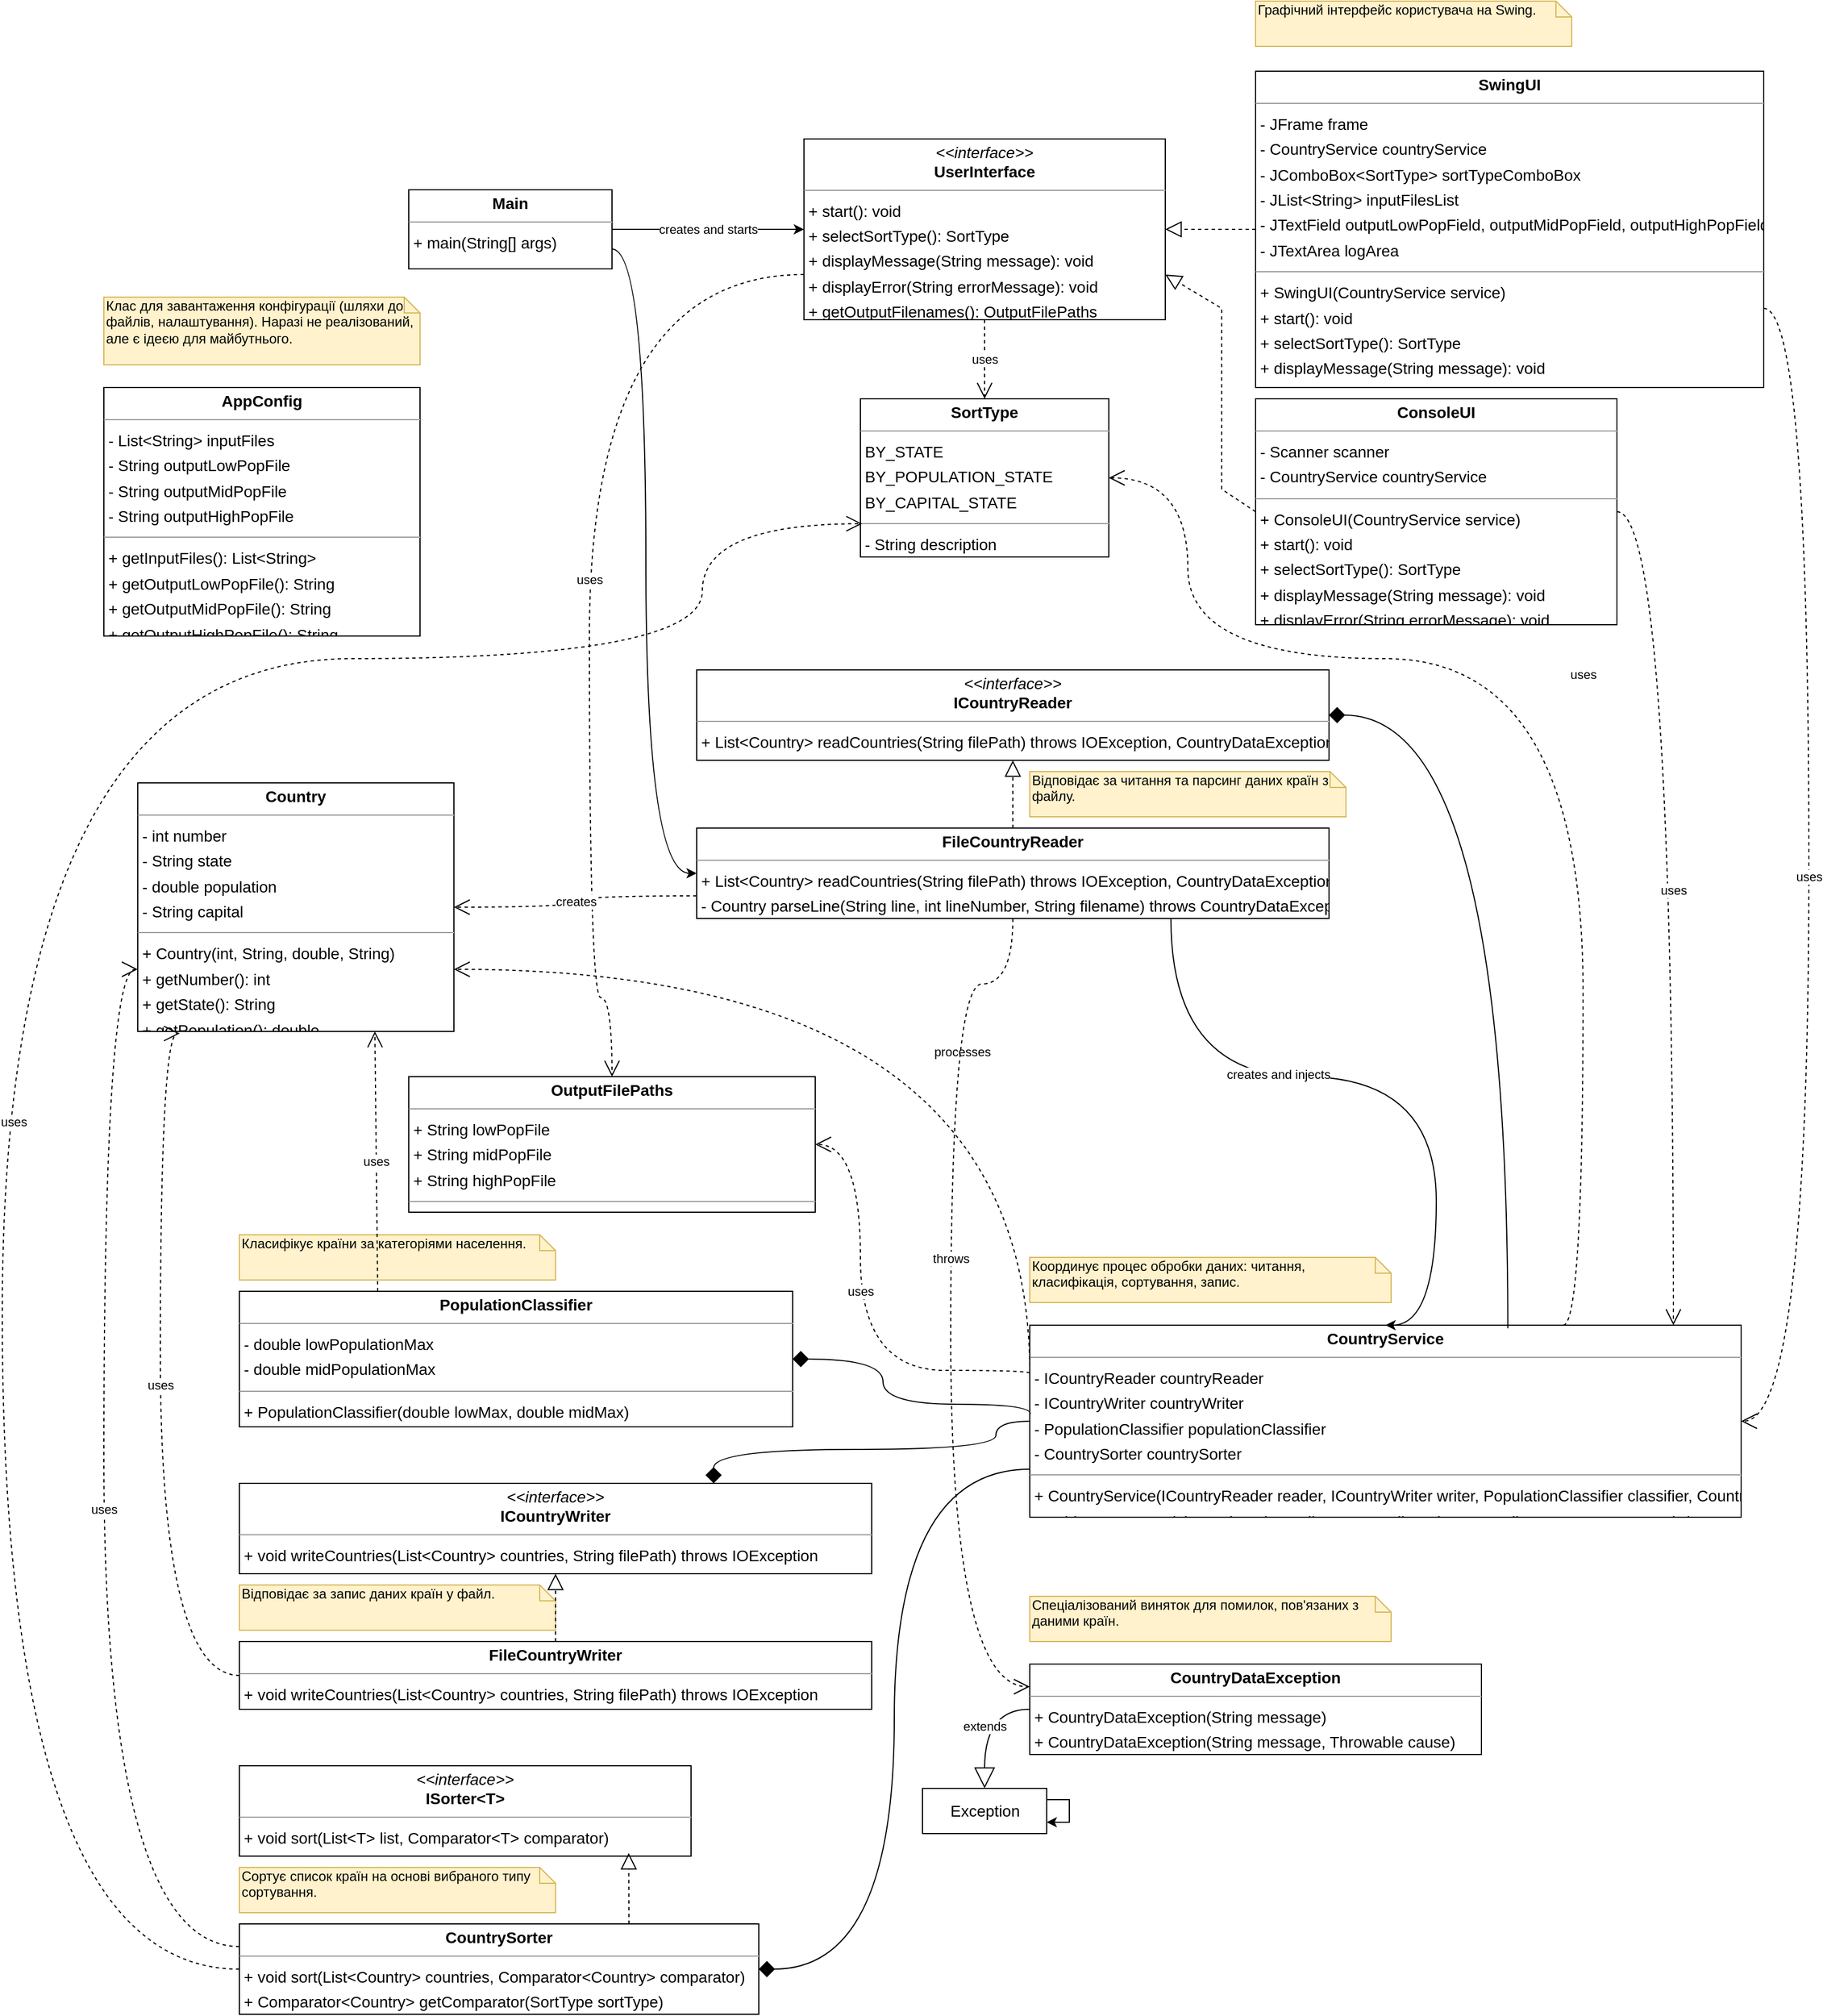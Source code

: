 <mxfile version="27.0.3">
  <diagram id="C5RBs43oDa-KdzZeNtuy" name="Page-1">
    <mxGraphModel dx="6046" dy="3027" grid="1" gridSize="10" guides="1" tooltips="1" connect="1" arrows="1" fold="1" page="1" pageScale="1" pageWidth="827" pageHeight="1169" background="none" math="0" shadow="0">
      <root>
        <mxCell id="WIyWlLk6GJQsqaUBKTNV-0" />
        <mxCell id="WIyWlLk6GJQsqaUBKTNV-1" parent="WIyWlLk6GJQsqaUBKTNV-0" />
        <mxCell id="Main" value="&lt;p style=&quot;margin:0px;margin-top:4px;text-align:center;&quot;&gt;&lt;b&gt;Main&lt;/b&gt;&lt;/p&gt;&lt;hr size=&quot;1&quot;&gt;&lt;p style=&quot;margin:0 0 0 4px;line-height:1.6;&quot;&gt;+ main(String[] args)&lt;/p&gt;" style="verticalAlign=top;align=left;overflow=fill;fontSize=14;fontFamily=Helvetica;html=1;rounded=0;shadow=0;comic=0;labelBackgroundColor=none;strokeWidth=1;" parent="WIyWlLk6GJQsqaUBKTNV-1" vertex="1">
          <mxGeometry x="-2090" y="-913" width="180" height="70" as="geometry" />
        </mxCell>
        <mxCell id="AppConfig" value="&lt;p style=&quot;margin:0px;margin-top:4px;text-align:center;&quot;&gt;&lt;b&gt;AppConfig&lt;/b&gt;&lt;/p&gt;&lt;hr size=&quot;1&quot;&gt;&lt;p style=&quot;margin:0 0 0 4px;line-height:1.6;&quot;&gt;- List&amp;lt;String&amp;gt; inputFiles&lt;br&gt;- String outputLowPopFile&lt;br&gt;- String outputMidPopFile&lt;br&gt;- String outputHighPopFile&lt;/p&gt;&lt;hr size=&quot;1&quot;&gt;&lt;p style=&quot;margin:0 0 0 4px;line-height:1.6;&quot;&gt;+ getInputFiles(): List&amp;lt;String&amp;gt;&lt;br&gt;+ getOutputLowPopFile(): String&lt;br&gt;+ getOutputMidPopFile(): String&lt;br&gt;+ getOutputHighPopFile(): String&lt;br&gt;+ loadConfig(String configFile): void&lt;/p&gt;" style="verticalAlign=top;align=left;overflow=fill;fontSize=14;fontFamily=Helvetica;html=1;rounded=0;shadow=0;comic=0;labelBackgroundColor=none;strokeWidth=1;" parent="WIyWlLk6GJQsqaUBKTNV-1" vertex="1">
          <mxGeometry x="-2360" y="-738" width="280" height="220" as="geometry" />
        </mxCell>
        <mxCell id="AppConfigNote" value="Клас для завантаження конфігурації (шляхи до файлів, налаштування). Наразі не реалізований, але є ідеєю для майбутнього." style="shape=note;whiteSpace=wrap;html=1;size=14;verticalAlign=top;align=left;spacingTop=-6;rounded=0;shadow=0;comic=0;labelBackgroundColor=none;strokeWidth=1;fontFamily=Helvetica;fontSize=12;fillColor=#fff2cc;strokeColor=#d6b656;" parent="WIyWlLk6GJQsqaUBKTNV-1" vertex="1">
          <mxGeometry x="-2360" y="-818" width="280" height="60" as="geometry" />
        </mxCell>
        <mxCell id="UserInterface" value="&lt;p style=&quot;margin:0px;margin-top:4px;text-align:center;&quot;&gt;&lt;i&gt;&amp;lt;&amp;lt;interface&amp;gt;&amp;gt;&lt;/i&gt;&lt;br&gt;&lt;b&gt;UserInterface&lt;/b&gt;&lt;/p&gt;&lt;hr size=&quot;1&quot;&gt;&lt;p style=&quot;margin:0 0 0 4px;line-height:1.6;&quot;&gt;+ start(): void&lt;br&gt;+ selectSortType(): SortType&lt;br&gt;+ displayMessage(String message): void&lt;br&gt;+ displayError(String errorMessage): void&lt;br&gt;+ getOutputFilenames(): OutputFilePaths&lt;br&gt;+ getInputFilenames(): List&amp;lt;String&amp;gt;&lt;/p&gt;" style="verticalAlign=top;align=left;overflow=fill;fontSize=14;fontFamily=Helvetica;html=1;rounded=0;shadow=0;comic=0;labelBackgroundColor=none;strokeWidth=1;" parent="WIyWlLk6GJQsqaUBKTNV-1" vertex="1">
          <mxGeometry x="-1740" y="-958" width="320" height="160" as="geometry" />
        </mxCell>
        <mxCell id="ConsoleUI" value="&lt;p style=&quot;margin:0px;margin-top:4px;text-align:center;&quot;&gt;&lt;b&gt;ConsoleUI&lt;/b&gt;&lt;/p&gt;&lt;hr size=&quot;1&quot;&gt;&lt;p style=&quot;margin:0 0 0 4px;line-height:1.6;&quot;&gt;- Scanner scanner&lt;br&gt;- CountryService countryService&lt;/p&gt;&lt;hr size=&quot;1&quot;&gt;&lt;p style=&quot;margin:0 0 0 4px;line-height:1.6;&quot;&gt;+ ConsoleUI(CountryService service)&lt;br&gt;+ start(): void&lt;br&gt;+ selectSortType(): SortType&lt;br&gt;+ displayMessage(String message): void&lt;br&gt;+ displayError(String errorMessage): void&lt;br&gt;+ getOutputFilenames(): OutputFilePaths&lt;br&gt;+ getInputFilenames(): List&amp;lt;String&amp;gt;&lt;/p&gt;" style="verticalAlign=top;align=left;overflow=fill;fontSize=14;fontFamily=Helvetica;html=1;rounded=0;shadow=0;comic=0;labelBackgroundColor=none;strokeWidth=1;" parent="WIyWlLk6GJQsqaUBKTNV-1" vertex="1">
          <mxGeometry x="-1340" y="-728" width="320" height="200" as="geometry" />
        </mxCell>
        <mxCell id="SwingUI" value="&lt;p style=&quot;margin:0px;margin-top:4px;text-align:center;&quot;&gt;&lt;b&gt;SwingUI&lt;/b&gt;&lt;/p&gt;&lt;hr size=&quot;1&quot;&gt;&lt;p style=&quot;margin:0 0 0 4px;line-height:1.6;&quot;&gt;- JFrame frame&lt;br&gt;- CountryService countryService&lt;br&gt;- JComboBox&amp;lt;SortType&amp;gt; sortTypeComboBox&lt;br&gt;- JList&amp;lt;String&amp;gt; inputFilesList&lt;br&gt;- JTextField outputLowPopField, outputMidPopField, outputHighPopField&lt;br&gt;- JTextArea logArea&lt;/p&gt;&lt;hr size=&quot;1&quot;&gt;&lt;p style=&quot;margin:0 0 0 4px;line-height:1.6;&quot;&gt;+ SwingUI(CountryService service)&lt;br&gt;+ start(): void&lt;br&gt;+ selectSortType(): SortType&lt;br&gt;+ displayMessage(String message): void&lt;br&gt;+ displayError(String errorMessage): void&lt;br&gt;+ getOutputFilenames(): OutputFilePaths&lt;br&gt;+ getInputFilenames(): List&amp;lt;String&amp;gt;&lt;/p&gt;" style="verticalAlign=top;align=left;overflow=fill;fontSize=14;fontFamily=Helvetica;html=1;rounded=0;shadow=0;comic=0;labelBackgroundColor=none;strokeWidth=1;" parent="WIyWlLk6GJQsqaUBKTNV-1" vertex="1">
          <mxGeometry x="-1340" y="-1018" width="450" height="280" as="geometry" />
        </mxCell>
        <mxCell id="SwingUINote" value="Графічний інтерфейс користувача на Swing." style="shape=note;whiteSpace=wrap;html=1;size=14;verticalAlign=top;align=left;spacingTop=-6;rounded=0;shadow=0;comic=0;labelBackgroundColor=none;strokeWidth=1;fontFamily=Helvetica;fontSize=12;fillColor=#fff2cc;strokeColor=#d6b656;" parent="WIyWlLk6GJQsqaUBKTNV-1" vertex="1">
          <mxGeometry x="-1340" y="-1080" width="280" height="40" as="geometry" />
        </mxCell>
        <mxCell id="OutputFilePaths" value="&lt;p style=&quot;margin:0px;margin-top:4px;text-align:center;&quot;&gt;&lt;b&gt;OutputFilePaths&lt;/b&gt;&lt;/p&gt;&lt;hr size=&quot;1&quot;&gt;&lt;p style=&quot;margin:0 0 0 4px;line-height:1.6;&quot;&gt;+ String lowPopFile&lt;br&gt;+ String midPopFile&lt;br&gt;+ String highPopFile&lt;/p&gt;&lt;hr size=&quot;1&quot;&gt;&lt;p style=&quot;margin:0 0 0 4px;line-height:1.6;&quot;&gt;+ OutputFilePaths(String low, String mid, String high)&lt;/p&gt;" style="verticalAlign=top;align=left;overflow=fill;fontSize=14;fontFamily=Helvetica;html=1;rounded=0;shadow=0;comic=0;labelBackgroundColor=none;strokeWidth=1;" parent="WIyWlLk6GJQsqaUBKTNV-1" vertex="1">
          <mxGeometry x="-2090" y="-128" width="360" height="120" as="geometry" />
        </mxCell>
        <mxCell id="Country" value="&lt;p style=&quot;margin:0px;margin-top:4px;text-align:center;&quot;&gt;&lt;b&gt;Country&lt;/b&gt;&lt;/p&gt;&lt;hr size=&quot;1&quot;&gt;&lt;p style=&quot;margin:0 0 0 4px;line-height:1.6;&quot;&gt;- int number&lt;br&gt;- String state&lt;br&gt;- double population&lt;br&gt;- String capital&lt;/p&gt;&lt;hr size=&quot;1&quot;&gt;&lt;p style=&quot;margin:0 0 0 4px;line-height:1.6;&quot;&gt;+ Country(int, String, double, String)&lt;br&gt;+ getNumber(): int&lt;br&gt;+ getState(): String&lt;br&gt;+ getPopulation(): double&lt;br&gt;+ getCapital(): String&lt;br&gt;+ toString(): String&lt;/p&gt;" style="verticalAlign=top;align=left;overflow=fill;fontSize=14;fontFamily=Helvetica;html=1;rounded=0;shadow=0;comic=0;labelBackgroundColor=none;strokeWidth=1;" parent="WIyWlLk6GJQsqaUBKTNV-1" vertex="1">
          <mxGeometry x="-2330" y="-388" width="280" height="220" as="geometry" />
        </mxCell>
        <mxCell id="SortType" value="&lt;p style=&quot;margin:0px;margin-top:4px;text-align:center;&quot;&gt;&lt;b&gt;SortType&lt;/b&gt;&lt;/p&gt;&lt;hr size=&quot;1&quot;&gt;&lt;p style=&quot;margin:0 0 0 4px;line-height:1.6;&quot;&gt;BY_STATE&lt;br&gt;BY_POPULATION_STATE&lt;br&gt;BY_CAPITAL_STATE&lt;/p&gt;&lt;hr size=&quot;1&quot;&gt;&lt;p style=&quot;margin:0 0 0 4px;line-height:1.6;&quot;&gt;- String description&lt;/p&gt;&lt;hr size=&quot;1&quot;&gt;&lt;p style=&quot;margin:0 0 0 4px;line-height:1.6;&quot;&gt;+ getDescription(): String&lt;/p&gt;" style="verticalAlign=top;align=left;overflow=fill;fontSize=14;fontFamily=Helvetica;html=1;rounded=0;shadow=0;comic=0;labelBackgroundColor=none;strokeWidth=1;" parent="WIyWlLk6GJQsqaUBKTNV-1" vertex="1">
          <mxGeometry x="-1690" y="-728" width="220" height="140" as="geometry" />
        </mxCell>
        <mxCell id="ICountryReader" value="&lt;p style=&quot;margin:0px;margin-top:4px;text-align:center;&quot;&gt;&lt;i&gt;&amp;lt;&amp;lt;interface&amp;gt;&amp;gt;&lt;/i&gt;&lt;br&gt;&lt;b&gt;ICountryReader&lt;/b&gt;&lt;/p&gt;&lt;hr size=&quot;1&quot;&gt;&lt;p style=&quot;margin:0 0 0 4px;line-height:1.6;&quot;&gt;+ List&amp;lt;Country&amp;gt; readCountries(String filePath) throws IOException, CountryDataException&lt;/p&gt;" style="verticalAlign=top;align=left;overflow=fill;fontSize=14;fontFamily=Helvetica;html=1;rounded=0;shadow=0;comic=0;labelBackgroundColor=none;strokeWidth=1;" parent="WIyWlLk6GJQsqaUBKTNV-1" vertex="1">
          <mxGeometry x="-1835" y="-488" width="560" height="80" as="geometry" />
        </mxCell>
        <mxCell id="FileCountryReaderNote" value="Відповідає за читання та парсинг даних країн з файлу." style="shape=note;whiteSpace=wrap;html=1;size=14;verticalAlign=top;align=left;spacingTop=-6;rounded=0;shadow=0;comic=0;labelBackgroundColor=none;strokeWidth=1;fontFamily=Helvetica;fontSize=12;fillColor=#fff2cc;strokeColor=#d6b656;" parent="WIyWlLk6GJQsqaUBKTNV-1" vertex="1">
          <mxGeometry x="-1540" y="-398" width="280" height="40" as="geometry" />
        </mxCell>
        <mxCell id="ICountryWriter" value="&lt;p style=&quot;margin:0px;margin-top:4px;text-align:center;&quot;&gt;&lt;i&gt;&amp;lt;&amp;lt;interface&amp;gt;&amp;gt;&lt;/i&gt;&lt;br&gt;&lt;b&gt;ICountryWriter&lt;/b&gt;&lt;/p&gt;&lt;hr size=&quot;1&quot;&gt;&lt;p style=&quot;margin:0 0 0 4px;line-height:1.6;&quot;&gt;+ void writeCountries(List&amp;lt;Country&amp;gt; countries, String filePath) throws IOException&lt;/p&gt;" style="verticalAlign=top;align=left;overflow=fill;fontSize=14;fontFamily=Helvetica;html=1;rounded=0;shadow=0;comic=0;labelBackgroundColor=none;strokeWidth=1;" parent="WIyWlLk6GJQsqaUBKTNV-1" vertex="1">
          <mxGeometry x="-2240" y="232" width="560" height="80" as="geometry" />
        </mxCell>
        <mxCell id="FileCountryWriter" value="&lt;p style=&quot;margin:0px;margin-top:4px;text-align:center;&quot;&gt;&lt;b&gt;FileCountryWriter&lt;/b&gt;&lt;/p&gt;&lt;hr size=&quot;1&quot;&gt;&lt;p style=&quot;margin:0 0 0 4px;line-height:1.6;&quot;&gt;+ void writeCountries(List&amp;lt;Country&amp;gt; countries, String filePath) throws IOException&lt;/p&gt;" style="verticalAlign=top;align=left;overflow=fill;fontSize=14;fontFamily=Helvetica;html=1;rounded=0;shadow=0;comic=0;labelBackgroundColor=none;strokeWidth=1;" parent="WIyWlLk6GJQsqaUBKTNV-1" vertex="1">
          <mxGeometry x="-2240" y="372" width="560" height="60" as="geometry" />
        </mxCell>
        <mxCell id="FileCountryWriterNote" value="Відповідає за запис даних країн у файл." style="shape=note;whiteSpace=wrap;html=1;size=14;verticalAlign=top;align=left;spacingTop=-6;rounded=0;shadow=0;comic=0;labelBackgroundColor=none;strokeWidth=1;fontFamily=Helvetica;fontSize=12;fillColor=#fff2cc;strokeColor=#d6b656;" parent="WIyWlLk6GJQsqaUBKTNV-1" vertex="1">
          <mxGeometry x="-2240" y="322" width="280" height="40" as="geometry" />
        </mxCell>
        <mxCell id="PopulationClassifier" value="&lt;p style=&quot;margin:0px;margin-top:4px;text-align:center;&quot;&gt;&lt;b&gt;PopulationClassifier&lt;/b&gt;&lt;/p&gt;&lt;hr size=&quot;1&quot;&gt;&lt;p style=&quot;margin:0 0 0 4px;line-height:1.6;&quot;&gt;- double lowPopulationMax&lt;br&gt;- double midPopulationMax&lt;/p&gt;&lt;hr size=&quot;1&quot;&gt;&lt;p style=&quot;margin:0 0 0 4px;line-height:1.6;&quot;&gt;+ PopulationClassifier(double lowMax, double midMax)&lt;br&gt;+ Map&amp;lt;String, List&amp;lt;Country&amp;gt;&amp;gt; classifyByPopulation(List&amp;lt;Country&amp;gt; countries)&lt;/p&gt;" style="verticalAlign=top;align=left;overflow=fill;fontSize=14;fontFamily=Helvetica;html=1;rounded=0;shadow=0;comic=0;labelBackgroundColor=none;strokeWidth=1;" parent="WIyWlLk6GJQsqaUBKTNV-1" vertex="1">
          <mxGeometry x="-2240" y="62" width="490" height="120" as="geometry" />
        </mxCell>
        <mxCell id="PopulationClassifierNote" value="Класифікує країни за категоріями населення." style="shape=note;whiteSpace=wrap;html=1;size=14;verticalAlign=top;align=left;spacingTop=-6;rounded=0;shadow=0;comic=0;labelBackgroundColor=none;strokeWidth=1;fontFamily=Helvetica;fontSize=12;fillColor=#fff2cc;strokeColor=#d6b656;" parent="WIyWlLk6GJQsqaUBKTNV-1" vertex="1">
          <mxGeometry x="-2240" y="12" width="280" height="40" as="geometry" />
        </mxCell>
        <mxCell id="ISorter" value="&lt;p style=&quot;margin:0px;margin-top:4px;text-align:center;&quot;&gt;&lt;i&gt;&amp;lt;&amp;lt;interface&amp;gt;&amp;gt;&lt;/i&gt;&lt;br&gt;&lt;b&gt;ISorter&amp;lt;T&amp;gt;&lt;/b&gt;&lt;/p&gt;&lt;hr size=&quot;1&quot;&gt;&lt;p style=&quot;margin:0 0 0 4px;line-height:1.6;&quot;&gt;+ void sort(List&amp;lt;T&amp;gt; list, Comparator&amp;lt;T&amp;gt; comparator)&lt;/p&gt;" style="verticalAlign=top;align=left;overflow=fill;fontSize=14;fontFamily=Helvetica;html=1;rounded=0;shadow=0;comic=0;labelBackgroundColor=none;strokeWidth=1;" parent="WIyWlLk6GJQsqaUBKTNV-1" vertex="1">
          <mxGeometry x="-2240" y="482" width="400" height="80" as="geometry" />
        </mxCell>
        <mxCell id="CountrySorter" value="&lt;p style=&quot;margin:0px;margin-top:4px;text-align:center;&quot;&gt;&lt;b&gt;CountrySorter&lt;/b&gt;&lt;/p&gt;&lt;hr size=&quot;1&quot;&gt;&lt;p style=&quot;margin:0 0 0 4px;line-height:1.6;&quot;&gt;+ void sort(List&amp;lt;Country&amp;gt; countries, Comparator&amp;lt;Country&amp;gt; comparator)&lt;br&gt;+ Comparator&amp;lt;Country&amp;gt; getComparator(SortType sortType)&lt;/p&gt;" style="verticalAlign=top;align=left;overflow=fill;fontSize=14;fontFamily=Helvetica;html=1;rounded=0;shadow=0;comic=0;labelBackgroundColor=none;strokeWidth=1;" parent="WIyWlLk6GJQsqaUBKTNV-1" vertex="1">
          <mxGeometry x="-2240" y="622" width="460" height="80" as="geometry" />
        </mxCell>
        <mxCell id="CountrySorterNote" value="Сортує список країн на основі вибраного типу сортування." style="shape=note;whiteSpace=wrap;html=1;size=14;verticalAlign=top;align=left;spacingTop=-6;rounded=0;shadow=0;comic=0;labelBackgroundColor=none;strokeWidth=1;fontFamily=Helvetica;fontSize=12;fillColor=#fff2cc;strokeColor=#d6b656;" parent="WIyWlLk6GJQsqaUBKTNV-1" vertex="1">
          <mxGeometry x="-2240" y="572" width="280" height="40" as="geometry" />
        </mxCell>
        <mxCell id="CountryService" value="&lt;p style=&quot;margin:0px;margin-top:4px;text-align:center;&quot;&gt;&lt;b&gt;CountryService&lt;/b&gt;&lt;/p&gt;&lt;hr size=&quot;1&quot;&gt;&lt;p style=&quot;margin:0 0 0 4px;line-height:1.6;&quot;&gt;- ICountryReader countryReader&lt;br&gt;- ICountryWriter countryWriter&lt;br&gt;- PopulationClassifier populationClassifier&lt;br&gt;- CountrySorter countrySorter&lt;/p&gt;&lt;hr size=&quot;1&quot;&gt;&lt;p style=&quot;margin:0 0 0 4px;line-height:1.6;&quot;&gt;+ CountryService(ICountryReader reader, ICountryWriter writer, PopulationClassifier classifier, CountrySorter sorter)&lt;br&gt;+ void processData(List&amp;lt;String&amp;gt; inputFiles, OutputFilePaths outputFiles, SortType sortType) throws IOException, CountryDataException&lt;/p&gt;" style="verticalAlign=top;align=left;overflow=fill;fontSize=14;fontFamily=Helvetica;html=1;rounded=0;shadow=0;comic=0;labelBackgroundColor=none;strokeWidth=1;" parent="WIyWlLk6GJQsqaUBKTNV-1" vertex="1">
          <mxGeometry x="-1540" y="92" width="630" height="170" as="geometry" />
        </mxCell>
        <mxCell id="CountryServiceNote" value="Координує процес обробки даних: читання, класифікація, сортування, запис." style="shape=note;whiteSpace=wrap;html=1;size=14;verticalAlign=top;align=left;spacingTop=-6;rounded=0;shadow=0;comic=0;labelBackgroundColor=none;strokeWidth=1;fontFamily=Helvetica;fontSize=12;fillColor=#fff2cc;strokeColor=#d6b656;" parent="WIyWlLk6GJQsqaUBKTNV-1" vertex="1">
          <mxGeometry x="-1540" y="32" width="320" height="40" as="geometry" />
        </mxCell>
        <mxCell id="CountryDataException" value="&lt;p style=&quot;margin:0px;margin-top:4px;text-align:center;&quot;&gt;&lt;b&gt;CountryDataException&lt;/b&gt;&lt;/p&gt;&lt;hr size=&quot;1&quot;&gt;&lt;p style=&quot;margin:0 0 0 4px;line-height:1.6;&quot;&gt;+ CountryDataException(String message)&lt;br&gt;+ CountryDataException(String message, Throwable cause)&lt;/p&gt;" style="verticalAlign=top;align=left;overflow=fill;fontSize=14;fontFamily=Helvetica;html=1;rounded=0;shadow=0;comic=0;labelBackgroundColor=none;strokeWidth=1;" parent="WIyWlLk6GJQsqaUBKTNV-1" vertex="1">
          <mxGeometry x="-1540" y="392" width="400" height="80" as="geometry" />
        </mxCell>
        <mxCell id="CountryDataExceptionNote" value="Спеціалізований виняток для помилок, пов&#39;язаних з даними країн." style="shape=note;whiteSpace=wrap;html=1;size=14;verticalAlign=top;align=left;spacingTop=-6;rounded=0;shadow=0;comic=0;labelBackgroundColor=none;strokeWidth=1;fontFamily=Helvetica;fontSize=12;fillColor=#fff2cc;strokeColor=#d6b656;" parent="WIyWlLk6GJQsqaUBKTNV-1" vertex="1">
          <mxGeometry x="-1540" y="332" width="320" height="40" as="geometry" />
        </mxCell>
        <mxCell id="Main-UserInterface" value="creates and starts" style="endArrow=classic;html=1;rounded=0;exitX=1;exitY=0.5;exitDx=0;exitDy=0;entryX=0;entryY=0.5;entryDx=0;entryDy=0;" parent="WIyWlLk6GJQsqaUBKTNV-1" source="Main" target="UserInterface" edge="1">
          <mxGeometry relative="1" as="geometry" />
        </mxCell>
        <mxCell id="Main-CountryService" value="creates and injects" style="endArrow=classic;html=1;rounded=0;entryX=0.5;entryY=0;entryDx=0;entryDy=0;edgeStyle=orthogonalEdgeStyle;curved=1;exitX=0.75;exitY=1;exitDx=0;exitDy=0;" parent="WIyWlLk6GJQsqaUBKTNV-1" source="FileCountryReader" target="CountryService" edge="1">
          <mxGeometry x="-0.266" y="2" relative="1" as="geometry">
            <Array as="points">
              <mxPoint x="-1415" y="-128" />
              <mxPoint x="-1180" y="-128" />
              <mxPoint x="-1180" y="92" />
            </Array>
            <mxPoint x="-1382" y="-218" as="sourcePoint" />
            <mxPoint as="offset" />
          </mxGeometry>
        </mxCell>
        <mxCell id="ConsoleUI-UserInterface" value="" style="endArrow=block;dashed=1;endFill=0;endSize=12;html=1;rounded=0;exitX=0;exitY=0.5;exitDx=0;exitDy=0;entryX=1;entryY=0.75;entryDx=0;entryDy=0;" parent="WIyWlLk6GJQsqaUBKTNV-1" source="ConsoleUI" target="UserInterface" edge="1">
          <mxGeometry width="160" relative="1" as="geometry">
            <Array as="points">
              <mxPoint x="-1370" y="-648" />
              <mxPoint x="-1370" y="-808" />
            </Array>
          </mxGeometry>
        </mxCell>
        <mxCell id="SwingUI-UserInterface" value="" style="endArrow=block;dashed=1;endFill=0;endSize=12;html=1;rounded=0;exitX=0;exitY=0.5;exitDx=0;exitDy=0;entryX=1;entryY=0.5;entryDx=0;entryDy=0;" parent="WIyWlLk6GJQsqaUBKTNV-1" source="SwingUI" target="UserInterface" edge="1">
          <mxGeometry width="160" relative="1" as="geometry" />
        </mxCell>
        <mxCell id="ConsoleUI-CountryService" value="uses" style="endArrow=open;dashed=1;endFill=0;endSize=12;html=1;rounded=0;exitX=1;exitY=0.5;exitDx=0;exitDy=0;edgeStyle=orthogonalEdgeStyle;curved=1;" parent="WIyWlLk6GJQsqaUBKTNV-1" source="ConsoleUI" target="CountryService" edge="1">
          <mxGeometry relative="1" as="geometry">
            <Array as="points">
              <mxPoint x="-970" y="-628" />
            </Array>
          </mxGeometry>
        </mxCell>
        <mxCell id="SwingUI-CountryService" value="uses" style="endArrow=open;dashed=1;endFill=0;endSize=12;html=1;rounded=0;exitX=1;exitY=0.75;exitDx=0;exitDy=0;entryX=1;entryY=0.5;entryDx=0;entryDy=0;edgeStyle=orthogonalEdgeStyle;curved=1;" parent="WIyWlLk6GJQsqaUBKTNV-1" source="SwingUI" target="CountryService" edge="1">
          <mxGeometry relative="1" as="geometry">
            <Array as="points">
              <mxPoint x="-850" y="-808" />
              <mxPoint x="-850" y="177" />
            </Array>
          </mxGeometry>
        </mxCell>
        <mxCell id="UserInterface-SortType" value="uses" style="endArrow=open;dashed=1;endFill=0;endSize=12;html=1;rounded=0;exitX=0.5;exitY=1;exitDx=0;exitDy=0;entryX=0.5;entryY=0;entryDx=0;entryDy=0;edgeStyle=orthogonalEdgeStyle;curved=1;" parent="WIyWlLk6GJQsqaUBKTNV-1" source="UserInterface" target="SortType" edge="1">
          <mxGeometry relative="1" as="geometry" />
        </mxCell>
        <mxCell id="UserInterface-OutputFilePaths" value="uses" style="endArrow=open;dashed=1;endFill=0;endSize=12;html=1;rounded=0;exitX=0;exitY=0.75;exitDx=0;exitDy=0;entryX=0.5;entryY=0;entryDx=0;entryDy=0;edgeStyle=orthogonalEdgeStyle;curved=1;" parent="WIyWlLk6GJQsqaUBKTNV-1" source="UserInterface" target="OutputFilePaths" edge="1">
          <mxGeometry relative="1" as="geometry">
            <Array as="points">
              <mxPoint x="-1930" y="-838" />
              <mxPoint x="-1930" y="-198" />
              <mxPoint x="-1910" y="-198" />
            </Array>
          </mxGeometry>
        </mxCell>
        <mxCell id="CountryService-ICountryReader" value="" style="endArrow=diamond;endFill=1;endSize=12;html=1;rounded=0;exitX=0.672;exitY=0.016;exitDx=0;exitDy=0;entryX=1;entryY=0.5;entryDx=0;entryDy=0;edgeStyle=orthogonalEdgeStyle;curved=1;exitPerimeter=0;" parent="WIyWlLk6GJQsqaUBKTNV-1" source="CountryService" target="ICountryReader" edge="1">
          <mxGeometry width="160" relative="1" as="geometry" />
        </mxCell>
        <mxCell id="CountryService-ICountryWriter" value="" style="endArrow=diamond;endFill=1;endSize=12;html=1;rounded=0;exitX=0;exitY=0.5;exitDx=0;exitDy=0;entryX=0.75;entryY=0;entryDx=0;entryDy=0;edgeStyle=orthogonalEdgeStyle;curved=1;" parent="WIyWlLk6GJQsqaUBKTNV-1" source="CountryService" target="ICountryWriter" edge="1">
          <mxGeometry width="160" relative="1" as="geometry">
            <Array as="points">
              <mxPoint x="-1570" y="177" />
              <mxPoint x="-1570" y="202" />
              <mxPoint x="-1820" y="202" />
            </Array>
          </mxGeometry>
        </mxCell>
        <mxCell id="CountryService-PopulationClassifier" value="" style="endArrow=diamond;endFill=1;endSize=12;html=1;rounded=0;exitX=0.001;exitY=0.462;exitDx=0;exitDy=0;entryX=1;entryY=0.5;entryDx=0;entryDy=0;edgeStyle=orthogonalEdgeStyle;curved=1;exitPerimeter=0;" parent="WIyWlLk6GJQsqaUBKTNV-1" source="CountryService" target="PopulationClassifier" edge="1">
          <mxGeometry width="160" relative="1" as="geometry">
            <Array as="points">
              <mxPoint x="-1539" y="162" />
              <mxPoint x="-1670" y="162" />
              <mxPoint x="-1670" y="122" />
            </Array>
          </mxGeometry>
        </mxCell>
        <mxCell id="CountryService-CountrySorter" value="" style="endArrow=diamond;endFill=1;endSize=12;html=1;rounded=0;exitX=0;exitY=0.75;exitDx=0;exitDy=0;entryX=1;entryY=0.5;entryDx=0;entryDy=0;edgeStyle=orthogonalEdgeStyle;curved=1;" parent="WIyWlLk6GJQsqaUBKTNV-1" source="CountryService" target="CountrySorter" edge="1">
          <mxGeometry width="160" relative="1" as="geometry" />
        </mxCell>
        <mxCell id="CountryService-Country" value="processes" style="endArrow=open;dashed=1;endFill=0;endSize=12;html=1;rounded=0;exitX=0;exitY=0.25;exitDx=0;exitDy=0;entryX=1;entryY=0.75;entryDx=0;entryDy=0;edgeStyle=orthogonalEdgeStyle;curved=1;" parent="WIyWlLk6GJQsqaUBKTNV-1" source="CountryService" target="Country" edge="1">
          <mxGeometry x="-0.344" y="60" relative="1" as="geometry">
            <Array as="points">
              <mxPoint x="-1540" y="-223" />
            </Array>
            <mxPoint as="offset" />
          </mxGeometry>
        </mxCell>
        <mxCell id="CountryService-SortType" value="uses" style="endArrow=open;dashed=1;endFill=0;endSize=12;html=1;rounded=0;exitX=0.75;exitY=0;exitDx=0;exitDy=0;entryX=1;entryY=0.5;entryDx=0;entryDy=0;edgeStyle=orthogonalEdgeStyle;curved=1;" parent="WIyWlLk6GJQsqaUBKTNV-1" source="CountryService" target="SortType" edge="1">
          <mxGeometry relative="1" as="geometry">
            <mxPoint x="-1192.5" y="1382" as="sourcePoint" />
            <mxPoint x="-1360" y="-623.0" as="targetPoint" />
            <Array as="points">
              <mxPoint x="-1050" y="92" />
              <mxPoint x="-1050" y="-498" />
              <mxPoint x="-1400" y="-498" />
              <mxPoint x="-1400" y="-658" />
            </Array>
          </mxGeometry>
        </mxCell>
        <mxCell id="CountryService-OutputFilePaths" value="uses" style="endArrow=open;dashed=1;endFill=0;endSize=12;html=1;rounded=0;exitX=0;exitY=0.25;exitDx=0;exitDy=0;entryX=1;entryY=0.5;entryDx=0;entryDy=0;edgeStyle=orthogonalEdgeStyle;curved=1;" parent="WIyWlLk6GJQsqaUBKTNV-1" source="CountryService" target="OutputFilePaths" edge="1">
          <mxGeometry x="0.134" relative="1" as="geometry">
            <Array as="points">
              <mxPoint x="-1540" y="132" />
              <mxPoint x="-1690" y="132" />
              <mxPoint x="-1690" y="-68" />
            </Array>
            <mxPoint as="offset" />
          </mxGeometry>
        </mxCell>
        <mxCell id="FileCountryReader-ICountryReader" value="" style="endArrow=block;dashed=1;endFill=0;endSize=12;html=1;rounded=0;exitX=0.5;exitY=0;exitDx=0;exitDy=0;entryX=0.5;entryY=1;entryDx=0;entryDy=0;" parent="WIyWlLk6GJQsqaUBKTNV-1" source="FileCountryReader" target="ICountryReader" edge="1">
          <mxGeometry width="160" relative="1" as="geometry" />
        </mxCell>
        <mxCell id="FileCountryWriter-ICountryWriter" value="" style="endArrow=block;dashed=1;endFill=0;endSize=12;html=1;rounded=0;exitX=0.5;exitY=0;exitDx=0;exitDy=0;entryX=0.5;entryY=1;entryDx=0;entryDy=0;" parent="WIyWlLk6GJQsqaUBKTNV-1" source="FileCountryWriter" target="ICountryWriter" edge="1">
          <mxGeometry width="160" relative="1" as="geometry" />
        </mxCell>
        <mxCell id="FileCountryReader-Country" value="creates" style="endArrow=open;dashed=1;endFill=0;endSize=12;html=1;rounded=0;exitX=0;exitY=0.75;exitDx=0;exitDy=0;entryX=1;entryY=0.5;entryDx=0;entryDy=0;edgeStyle=orthogonalEdgeStyle;curved=1;" parent="WIyWlLk6GJQsqaUBKTNV-1" source="FileCountryReader" target="Country" edge="1">
          <mxGeometry relative="1" as="geometry" />
        </mxCell>
        <mxCell id="FileCountryReader-CountryDataException" value="throws" style="endArrow=open;dashed=1;endFill=0;endSize=12;html=1;rounded=0;exitX=0.5;exitY=1;exitDx=0;exitDy=0;entryX=0;entryY=0.25;entryDx=0;entryDy=0;edgeStyle=orthogonalEdgeStyle;curved=1;" parent="WIyWlLk6GJQsqaUBKTNV-1" source="FileCountryReader" target="CountryDataException" edge="1">
          <mxGeometry x="-0.115" relative="1" as="geometry">
            <Array as="points">
              <mxPoint x="-1555" y="-210" />
              <mxPoint x="-1610" y="-210" />
              <mxPoint x="-1610" y="412" />
            </Array>
            <mxPoint as="offset" />
          </mxGeometry>
        </mxCell>
        <mxCell id="FileCountryWriter-Country" value="uses" style="endArrow=open;dashed=1;endFill=0;endSize=12;html=1;rounded=0;exitX=0;exitY=0.5;exitDx=0;exitDy=0;entryX=0.133;entryY=1.008;entryDx=0;entryDy=0;edgeStyle=orthogonalEdgeStyle;curved=1;entryPerimeter=0;" parent="WIyWlLk6GJQsqaUBKTNV-1" source="FileCountryWriter" target="Country" edge="1">
          <mxGeometry relative="1" as="geometry">
            <Array as="points">
              <mxPoint x="-2310" y="402" />
              <mxPoint x="-2310" y="-166" />
            </Array>
          </mxGeometry>
        </mxCell>
        <mxCell id="PopulationClassifier-Country" value="uses" style="endArrow=open;dashed=1;endFill=0;endSize=12;html=1;rounded=0;exitX=0.25;exitY=0;exitDx=0;exitDy=0;entryX=0.75;entryY=1;entryDx=0;entryDy=0;" parent="WIyWlLk6GJQsqaUBKTNV-1" source="PopulationClassifier" target="Country" edge="1">
          <mxGeometry relative="1" as="geometry" />
        </mxCell>
        <mxCell id="CountrySorter-ISorter" value="" style="endArrow=block;dashed=1;endFill=0;endSize=12;html=1;rounded=0;exitX=0.75;exitY=0;exitDx=0;exitDy=0;entryX=0.862;entryY=0.966;entryDx=0;entryDy=0;entryPerimeter=0;" parent="WIyWlLk6GJQsqaUBKTNV-1" source="CountrySorter" target="ISorter" edge="1">
          <mxGeometry width="160" relative="1" as="geometry" />
        </mxCell>
        <mxCell id="CountrySorter-Country" value="uses" style="endArrow=open;dashed=1;endFill=0;endSize=12;html=1;rounded=0;exitX=0;exitY=0.25;exitDx=0;exitDy=0;entryX=0;entryY=0.75;entryDx=0;entryDy=0;edgeStyle=orthogonalEdgeStyle;curved=1;" parent="WIyWlLk6GJQsqaUBKTNV-1" source="CountrySorter" target="Country" edge="1">
          <mxGeometry relative="1" as="geometry">
            <Array as="points">
              <mxPoint x="-2360" y="642" />
              <mxPoint x="-2360" y="-223" />
            </Array>
          </mxGeometry>
        </mxCell>
        <mxCell id="CountrySorter-SortType" value="uses" style="endArrow=open;dashed=1;endFill=0;endSize=12;html=1;rounded=0;exitX=0;exitY=0.5;exitDx=0;exitDy=0;entryX=0.007;entryY=0.79;entryDx=0;entryDy=0;edgeStyle=orthogonalEdgeStyle;curved=1;entryPerimeter=0;" parent="WIyWlLk6GJQsqaUBKTNV-1" source="CountrySorter" target="SortType" edge="1">
          <mxGeometry x="-0.147" y="-10" relative="1" as="geometry">
            <Array as="points">
              <mxPoint x="-2450" y="662" />
              <mxPoint x="-2450" y="-498" />
              <mxPoint x="-1830" y="-498" />
              <mxPoint x="-1830" y="-617" />
            </Array>
            <mxPoint as="offset" />
          </mxGeometry>
        </mxCell>
        <mxCell id="CountryDataException-Exception" value="extends" style="endArrow=block;endSize=16;endFill=0;html=1;rounded=0;exitX=0;exitY=0.5;exitDx=0;exitDy=0;edgeStyle=orthogonalEdgeStyle;curved=1;entryX=0.5;entryY=0;entryDx=0;entryDy=0;" parent="WIyWlLk6GJQsqaUBKTNV-1" source="CountryDataException" edge="1" target="Exception">
          <mxGeometry width="160" relative="1" as="geometry">
            <mxPoint x="-1520" y="1262" as="sourcePoint" />
            <mxPoint x="-1610" y="1262" as="targetPoint" />
          </mxGeometry>
        </mxCell>
        <mxCell id="Exception" value="Exception" style="html=1;rounded=0;shadow=0;comic=0;labelBackgroundColor=none;strokeWidth=1;fontFamily=Helvetica;fontSize=14;align=center;" parent="WIyWlLk6GJQsqaUBKTNV-1" vertex="1">
          <mxGeometry x="-1635" y="502" width="110" height="40" as="geometry" />
        </mxCell>
        <mxCell id="5QhChtxqeym34IBm0rje-1" style="edgeStyle=orthogonalEdgeStyle;rounded=0;orthogonalLoop=1;jettySize=auto;html=1;" edge="1" parent="WIyWlLk6GJQsqaUBKTNV-1" source="Exception" target="Exception">
          <mxGeometry relative="1" as="geometry" />
        </mxCell>
        <mxCell id="5QhChtxqeym34IBm0rje-5" value="" style="endArrow=classic;html=1;rounded=0;exitX=1;exitY=0.75;exitDx=0;exitDy=0;entryX=0;entryY=0.5;entryDx=0;entryDy=0;edgeStyle=orthogonalEdgeStyle;curved=1;" edge="1" parent="WIyWlLk6GJQsqaUBKTNV-1" source="Main" target="FileCountryReader">
          <mxGeometry relative="1" as="geometry">
            <Array as="points">
              <mxPoint x="-1880" y="-861" />
              <mxPoint x="-1880" y="-308" />
            </Array>
            <mxPoint x="-1910" y="-35" as="sourcePoint" />
            <mxPoint x="-1155" y="1602" as="targetPoint" />
          </mxGeometry>
        </mxCell>
        <mxCell id="FileCountryReader" value="&lt;p style=&quot;margin:0px;margin-top:4px;text-align:center;&quot;&gt;&lt;b&gt;FileCountryReader&lt;/b&gt;&lt;/p&gt;&lt;hr size=&quot;1&quot;&gt;&lt;p style=&quot;margin:0 0 0 4px;line-height:1.6;&quot;&gt;+ List&amp;lt;Country&amp;gt; readCountries(String filePath) throws IOException, CountryDataException&lt;br&gt;- Country parseLine(String line, int lineNumber, String filename) throws CountryDataException&lt;/p&gt;" style="verticalAlign=top;align=left;overflow=fill;fontSize=14;fontFamily=Helvetica;html=1;rounded=0;shadow=0;comic=0;labelBackgroundColor=none;strokeWidth=1;" parent="WIyWlLk6GJQsqaUBKTNV-1" vertex="1">
          <mxGeometry x="-1835" y="-348" width="560" height="80" as="geometry" />
        </mxCell>
      </root>
    </mxGraphModel>
  </diagram>
</mxfile>
